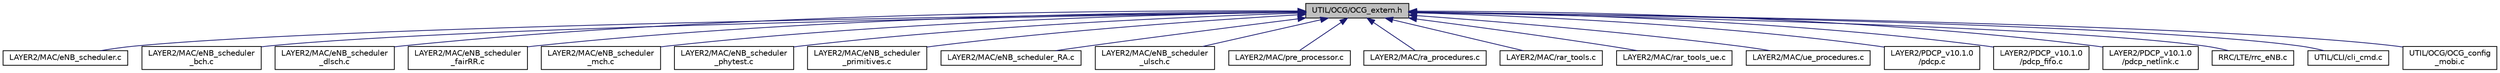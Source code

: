 digraph "UTIL/OCG/OCG_extern.h"
{
 // LATEX_PDF_SIZE
  edge [fontname="Helvetica",fontsize="10",labelfontname="Helvetica",labelfontsize="10"];
  node [fontname="Helvetica",fontsize="10",shape=record];
  Node1 [label="UTIL/OCG/OCG_extern.h",height=0.2,width=0.4,color="black", fillcolor="grey75", style="filled", fontcolor="black",tooltip=" "];
  Node1 -> Node2 [dir="back",color="midnightblue",fontsize="10",style="solid",fontname="Helvetica"];
  Node2 [label="LAYER2/MAC/eNB_scheduler.c",height=0.2,width=0.4,color="black", fillcolor="white", style="filled",URL="$eNB__scheduler_8c.html",tooltip="eNB scheduler top level function operates on per subframe basis"];
  Node1 -> Node3 [dir="back",color="midnightblue",fontsize="10",style="solid",fontname="Helvetica"];
  Node3 [label="LAYER2/MAC/eNB_scheduler\l_bch.c",height=0.2,width=0.4,color="black", fillcolor="white", style="filled",URL="$eNB__scheduler__bch_8c.html",tooltip="procedures related to eNB for the BCH transport channel"];
  Node1 -> Node4 [dir="back",color="midnightblue",fontsize="10",style="solid",fontname="Helvetica"];
  Node4 [label="LAYER2/MAC/eNB_scheduler\l_dlsch.c",height=0.2,width=0.4,color="black", fillcolor="white", style="filled",URL="$eNB__scheduler__dlsch_8c.html",tooltip="procedures related to eNB for the DLSCH transport channel"];
  Node1 -> Node5 [dir="back",color="midnightblue",fontsize="10",style="solid",fontname="Helvetica"];
  Node5 [label="LAYER2/MAC/eNB_scheduler\l_fairRR.c",height=0.2,width=0.4,color="black", fillcolor="white", style="filled",URL="$eNB__scheduler__fairRR_8c.html",tooltip=" "];
  Node1 -> Node6 [dir="back",color="midnightblue",fontsize="10",style="solid",fontname="Helvetica"];
  Node6 [label="LAYER2/MAC/eNB_scheduler\l_mch.c",height=0.2,width=0.4,color="black", fillcolor="white", style="filled",URL="$eNB__scheduler__mch_8c.html",tooltip="procedures related to eNB for the MCH transport channel"];
  Node1 -> Node7 [dir="back",color="midnightblue",fontsize="10",style="solid",fontname="Helvetica"];
  Node7 [label="LAYER2/MAC/eNB_scheduler\l_phytest.c",height=0.2,width=0.4,color="black", fillcolor="white", style="filled",URL="$eNB__scheduler__phytest_8c.html",tooltip=" "];
  Node1 -> Node8 [dir="back",color="midnightblue",fontsize="10",style="solid",fontname="Helvetica"];
  Node8 [label="LAYER2/MAC/eNB_scheduler\l_primitives.c",height=0.2,width=0.4,color="black", fillcolor="white", style="filled",URL="$eNB__scheduler__primitives_8c.html",tooltip="primitives used by eNB for BCH, RACH, ULSCH, DLSCH scheduling"];
  Node1 -> Node9 [dir="back",color="midnightblue",fontsize="10",style="solid",fontname="Helvetica"];
  Node9 [label="LAYER2/MAC/eNB_scheduler_RA.c",height=0.2,width=0.4,color="black", fillcolor="white", style="filled",URL="$eNB__scheduler__RA_8c.html",tooltip="primitives used for random access"];
  Node1 -> Node10 [dir="back",color="midnightblue",fontsize="10",style="solid",fontname="Helvetica"];
  Node10 [label="LAYER2/MAC/eNB_scheduler\l_ulsch.c",height=0.2,width=0.4,color="black", fillcolor="white", style="filled",URL="$eNB__scheduler__ulsch_8c.html",tooltip="eNB procedures for the ULSCH transport channel"];
  Node1 -> Node11 [dir="back",color="midnightblue",fontsize="10",style="solid",fontname="Helvetica"];
  Node11 [label="LAYER2/MAC/pre_processor.c",height=0.2,width=0.4,color="black", fillcolor="white", style="filled",URL="$pre__processor_8c.html",tooltip="eNB scheduler preprocessing fuction prior to scheduling"];
  Node1 -> Node12 [dir="back",color="midnightblue",fontsize="10",style="solid",fontname="Helvetica"];
  Node12 [label="LAYER2/MAC/ra_procedures.c",height=0.2,width=0.4,color="black", fillcolor="white", style="filled",URL="$ra__procedures_8c.html",tooltip="Routines for UE MAC-layer Random-access procedures (36.321) V8.6 2009-03."];
  Node1 -> Node13 [dir="back",color="midnightblue",fontsize="10",style="solid",fontname="Helvetica"];
  Node13 [label="LAYER2/MAC/rar_tools.c",height=0.2,width=0.4,color="black", fillcolor="white", style="filled",URL="$rar__tools_8c.html",tooltip="random access tools"];
  Node1 -> Node14 [dir="back",color="midnightblue",fontsize="10",style="solid",fontname="Helvetica"];
  Node14 [label="LAYER2/MAC/rar_tools_ue.c",height=0.2,width=0.4,color="black", fillcolor="white", style="filled",URL="$rar__tools__ue_8c.html",tooltip=" "];
  Node1 -> Node15 [dir="back",color="midnightblue",fontsize="10",style="solid",fontname="Helvetica"];
  Node15 [label="LAYER2/MAC/ue_procedures.c",height=0.2,width=0.4,color="black", fillcolor="white", style="filled",URL="$ue__procedures_8c.html",tooltip=" "];
  Node1 -> Node16 [dir="back",color="midnightblue",fontsize="10",style="solid",fontname="Helvetica"];
  Node16 [label="LAYER2/PDCP_v10.1.0\l/pdcp.c",height=0.2,width=0.4,color="black", fillcolor="white", style="filled",URL="$pdcp_8c.html",tooltip="pdcp interface with RLC"];
  Node1 -> Node17 [dir="back",color="midnightblue",fontsize="10",style="solid",fontname="Helvetica"];
  Node17 [label="LAYER2/PDCP_v10.1.0\l/pdcp_fifo.c",height=0.2,width=0.4,color="black", fillcolor="white", style="filled",URL="$pdcp__fifo_8c.html",tooltip="pdcp interface with linux IP interface, have a look at http://man7.org/linux/man-pages/man7/netlink...."];
  Node1 -> Node18 [dir="back",color="midnightblue",fontsize="10",style="solid",fontname="Helvetica"];
  Node18 [label="LAYER2/PDCP_v10.1.0\l/pdcp_netlink.c",height=0.2,width=0.4,color="black", fillcolor="white", style="filled",URL="$pdcp__netlink_8c.html",tooltip="pdcp communication with linux IP interface, have a look at http://man7.org/linux/man-pages/man7/netli..."];
  Node1 -> Node19 [dir="back",color="midnightblue",fontsize="10",style="solid",fontname="Helvetica"];
  Node19 [label="RRC/LTE/rrc_eNB.c",height=0.2,width=0.4,color="black", fillcolor="white", style="filled",URL="$rrc__eNB_8c.html",tooltip="rrc procedures for eNB"];
  Node1 -> Node20 [dir="back",color="midnightblue",fontsize="10",style="solid",fontname="Helvetica"];
  Node20 [label="UTIL/CLI/cli_cmd.c",height=0.2,width=0.4,color="black", fillcolor="white", style="filled",URL="$cli__cmd_8c.html",tooltip="oai cli commands"];
  Node1 -> Node21 [dir="back",color="midnightblue",fontsize="10",style="solid",fontname="Helvetica"];
  Node21 [label="UTIL/OCG/OCG_config\l_mobi.c",height=0.2,width=0.4,color="black", fillcolor="white", style="filled",URL="$OCG__config__mobi_8c.html",tooltip="Generate an XML to configure the mobility."];
}
